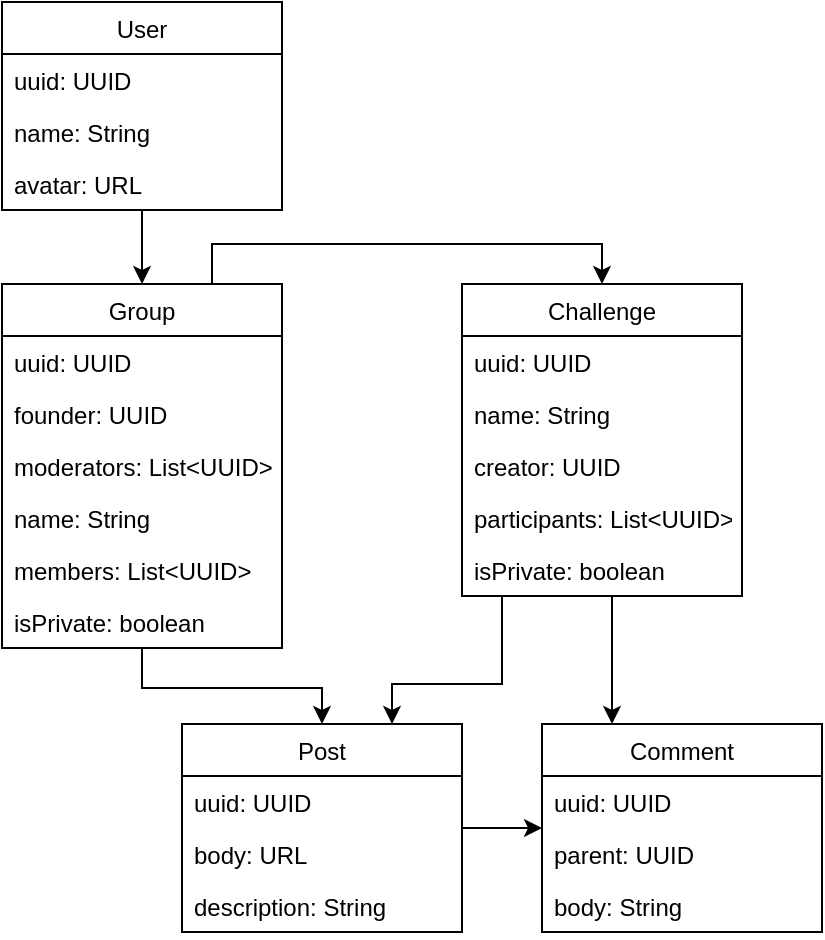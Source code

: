 <mxfile version="17.4.3" type="device"><diagram id="C5RBs43oDa-KdzZeNtuy" name="Page-1"><mxGraphModel dx="888" dy="801" grid="1" gridSize="10" guides="1" tooltips="1" connect="1" arrows="1" fold="1" page="1" pageScale="1" pageWidth="827" pageHeight="1169" math="0" shadow="0"><root><mxCell id="WIyWlLk6GJQsqaUBKTNV-0"/><mxCell id="WIyWlLk6GJQsqaUBKTNV-1" parent="WIyWlLk6GJQsqaUBKTNV-0"/><mxCell id="YACkPLwMgiVALbl3snE--10" value="" style="edgeStyle=orthogonalEdgeStyle;rounded=0;orthogonalLoop=1;jettySize=auto;html=1;entryX=0.5;entryY=0;entryDx=0;entryDy=0;" edge="1" parent="WIyWlLk6GJQsqaUBKTNV-1" source="YACkPLwMgiVALbl3snE--0" target="YACkPLwMgiVALbl3snE--4"><mxGeometry relative="1" as="geometry"/></mxCell><mxCell id="YACkPLwMgiVALbl3snE--0" value="User" style="swimlane;fontStyle=0;childLayout=stackLayout;horizontal=1;startSize=26;fillColor=none;horizontalStack=0;resizeParent=1;resizeParentMax=0;resizeLast=0;collapsible=1;marginBottom=0;" vertex="1" parent="WIyWlLk6GJQsqaUBKTNV-1"><mxGeometry x="40" y="80" width="140" height="104" as="geometry"/></mxCell><mxCell id="YACkPLwMgiVALbl3snE--1" value="uuid: UUID" style="text;strokeColor=none;fillColor=none;align=left;verticalAlign=top;spacingLeft=4;spacingRight=4;overflow=hidden;rotatable=0;points=[[0,0.5],[1,0.5]];portConstraint=eastwest;" vertex="1" parent="YACkPLwMgiVALbl3snE--0"><mxGeometry y="26" width="140" height="26" as="geometry"/></mxCell><mxCell id="YACkPLwMgiVALbl3snE--2" value="name: String" style="text;strokeColor=none;fillColor=none;align=left;verticalAlign=top;spacingLeft=4;spacingRight=4;overflow=hidden;rotatable=0;points=[[0,0.5],[1,0.5]];portConstraint=eastwest;" vertex="1" parent="YACkPLwMgiVALbl3snE--0"><mxGeometry y="52" width="140" height="26" as="geometry"/></mxCell><mxCell id="YACkPLwMgiVALbl3snE--3" value="avatar: URL" style="text;strokeColor=none;fillColor=none;align=left;verticalAlign=top;spacingLeft=4;spacingRight=4;overflow=hidden;rotatable=0;points=[[0,0.5],[1,0.5]];portConstraint=eastwest;" vertex="1" parent="YACkPLwMgiVALbl3snE--0"><mxGeometry y="78" width="140" height="26" as="geometry"/></mxCell><mxCell id="YACkPLwMgiVALbl3snE--18" value="" style="edgeStyle=orthogonalEdgeStyle;rounded=0;orthogonalLoop=1;jettySize=auto;html=1;entryX=0.5;entryY=0;entryDx=0;entryDy=0;exitX=0.75;exitY=0;exitDx=0;exitDy=0;" edge="1" parent="WIyWlLk6GJQsqaUBKTNV-1" source="YACkPLwMgiVALbl3snE--4" target="YACkPLwMgiVALbl3snE--11"><mxGeometry relative="1" as="geometry"/></mxCell><mxCell id="YACkPLwMgiVALbl3snE--28" value="" style="edgeStyle=orthogonalEdgeStyle;rounded=0;orthogonalLoop=1;jettySize=auto;html=1;entryX=0.5;entryY=0;entryDx=0;entryDy=0;" edge="1" parent="WIyWlLk6GJQsqaUBKTNV-1" source="YACkPLwMgiVALbl3snE--4" target="YACkPLwMgiVALbl3snE--19"><mxGeometry relative="1" as="geometry"><mxPoint x="110" y="534" as="targetPoint"/></mxGeometry></mxCell><mxCell id="YACkPLwMgiVALbl3snE--4" value="Group" style="swimlane;fontStyle=0;childLayout=stackLayout;horizontal=1;startSize=26;fillColor=none;horizontalStack=0;resizeParent=1;resizeParentMax=0;resizeLast=0;collapsible=1;marginBottom=0;" vertex="1" parent="WIyWlLk6GJQsqaUBKTNV-1"><mxGeometry x="40" y="221" width="140" height="182" as="geometry"/></mxCell><mxCell id="YACkPLwMgiVALbl3snE--7" value="uuid: UUID" style="text;strokeColor=none;fillColor=none;align=left;verticalAlign=top;spacingLeft=4;spacingRight=4;overflow=hidden;rotatable=0;points=[[0,0.5],[1,0.5]];portConstraint=eastwest;" vertex="1" parent="YACkPLwMgiVALbl3snE--4"><mxGeometry y="26" width="140" height="26" as="geometry"/></mxCell><mxCell id="YACkPLwMgiVALbl3snE--5" value="founder: UUID" style="text;strokeColor=none;fillColor=none;align=left;verticalAlign=top;spacingLeft=4;spacingRight=4;overflow=hidden;rotatable=0;points=[[0,0.5],[1,0.5]];portConstraint=eastwest;" vertex="1" parent="YACkPLwMgiVALbl3snE--4"><mxGeometry y="52" width="140" height="26" as="geometry"/></mxCell><mxCell id="YACkPLwMgiVALbl3snE--6" value="moderators: List&lt;UUID&gt;" style="text;strokeColor=none;fillColor=none;align=left;verticalAlign=top;spacingLeft=4;spacingRight=4;overflow=hidden;rotatable=0;points=[[0,0.5],[1,0.5]];portConstraint=eastwest;" vertex="1" parent="YACkPLwMgiVALbl3snE--4"><mxGeometry y="78" width="140" height="26" as="geometry"/></mxCell><mxCell id="YACkPLwMgiVALbl3snE--8" value="name: String" style="text;strokeColor=none;fillColor=none;align=left;verticalAlign=top;spacingLeft=4;spacingRight=4;overflow=hidden;rotatable=0;points=[[0,0.5],[1,0.5]];portConstraint=eastwest;" vertex="1" parent="YACkPLwMgiVALbl3snE--4"><mxGeometry y="104" width="140" height="26" as="geometry"/></mxCell><mxCell id="YACkPLwMgiVALbl3snE--9" value="members: List&lt;UUID&gt;" style="text;strokeColor=none;fillColor=none;align=left;verticalAlign=top;spacingLeft=4;spacingRight=4;overflow=hidden;rotatable=0;points=[[0,0.5],[1,0.5]];portConstraint=eastwest;" vertex="1" parent="YACkPLwMgiVALbl3snE--4"><mxGeometry y="130" width="140" height="26" as="geometry"/></mxCell><mxCell id="YACkPLwMgiVALbl3snE--15" value="isPrivate: boolean" style="text;strokeColor=none;fillColor=none;align=left;verticalAlign=top;spacingLeft=4;spacingRight=4;overflow=hidden;rotatable=0;points=[[0,0.5],[1,0.5]];portConstraint=eastwest;" vertex="1" parent="YACkPLwMgiVALbl3snE--4"><mxGeometry y="156" width="140" height="26" as="geometry"/></mxCell><mxCell id="YACkPLwMgiVALbl3snE--31" value="" style="edgeStyle=orthogonalEdgeStyle;rounded=0;orthogonalLoop=1;jettySize=auto;html=1;entryX=0.75;entryY=0;entryDx=0;entryDy=0;" edge="1" parent="WIyWlLk6GJQsqaUBKTNV-1" source="YACkPLwMgiVALbl3snE--11" target="YACkPLwMgiVALbl3snE--19"><mxGeometry relative="1" as="geometry"><Array as="points"><mxPoint x="290" y="421"/><mxPoint x="235" y="421"/></Array></mxGeometry></mxCell><mxCell id="YACkPLwMgiVALbl3snE--11" value="Challenge" style="swimlane;fontStyle=0;childLayout=stackLayout;horizontal=1;startSize=26;fillColor=none;horizontalStack=0;resizeParent=1;resizeParentMax=0;resizeLast=0;collapsible=1;marginBottom=0;" vertex="1" parent="WIyWlLk6GJQsqaUBKTNV-1"><mxGeometry x="270" y="221" width="140" height="156" as="geometry"/></mxCell><mxCell id="YACkPLwMgiVALbl3snE--12" value="uuid: UUID" style="text;strokeColor=none;fillColor=none;align=left;verticalAlign=top;spacingLeft=4;spacingRight=4;overflow=hidden;rotatable=0;points=[[0,0.5],[1,0.5]];portConstraint=eastwest;" vertex="1" parent="YACkPLwMgiVALbl3snE--11"><mxGeometry y="26" width="140" height="26" as="geometry"/></mxCell><mxCell id="YACkPLwMgiVALbl3snE--13" value="name: String" style="text;strokeColor=none;fillColor=none;align=left;verticalAlign=top;spacingLeft=4;spacingRight=4;overflow=hidden;rotatable=0;points=[[0,0.5],[1,0.5]];portConstraint=eastwest;" vertex="1" parent="YACkPLwMgiVALbl3snE--11"><mxGeometry y="52" width="140" height="26" as="geometry"/></mxCell><mxCell id="YACkPLwMgiVALbl3snE--16" value="creator: UUID" style="text;strokeColor=none;fillColor=none;align=left;verticalAlign=top;spacingLeft=4;spacingRight=4;overflow=hidden;rotatable=0;points=[[0,0.5],[1,0.5]];portConstraint=eastwest;" vertex="1" parent="YACkPLwMgiVALbl3snE--11"><mxGeometry y="78" width="140" height="26" as="geometry"/></mxCell><mxCell id="YACkPLwMgiVALbl3snE--17" value="participants: List&lt;UUID&gt;" style="text;strokeColor=none;fillColor=none;align=left;verticalAlign=top;spacingLeft=4;spacingRight=4;overflow=hidden;rotatable=0;points=[[0,0.5],[1,0.5]];portConstraint=eastwest;" vertex="1" parent="YACkPLwMgiVALbl3snE--11"><mxGeometry y="104" width="140" height="26" as="geometry"/></mxCell><mxCell id="YACkPLwMgiVALbl3snE--14" value="isPrivate: boolean" style="text;strokeColor=none;fillColor=none;align=left;verticalAlign=top;spacingLeft=4;spacingRight=4;overflow=hidden;rotatable=0;points=[[0,0.5],[1,0.5]];portConstraint=eastwest;" vertex="1" parent="YACkPLwMgiVALbl3snE--11"><mxGeometry y="130" width="140" height="26" as="geometry"/></mxCell><mxCell id="YACkPLwMgiVALbl3snE--36" value="" style="edgeStyle=orthogonalEdgeStyle;rounded=0;orthogonalLoop=1;jettySize=auto;html=1;" edge="1" parent="WIyWlLk6GJQsqaUBKTNV-1" source="YACkPLwMgiVALbl3snE--19" target="YACkPLwMgiVALbl3snE--23"><mxGeometry relative="1" as="geometry"><mxPoint x="360" y="493" as="targetPoint"/></mxGeometry></mxCell><mxCell id="YACkPLwMgiVALbl3snE--19" value="Post" style="swimlane;fontStyle=0;childLayout=stackLayout;horizontal=1;startSize=26;fillColor=none;horizontalStack=0;resizeParent=1;resizeParentMax=0;resizeLast=0;collapsible=1;marginBottom=0;" vertex="1" parent="WIyWlLk6GJQsqaUBKTNV-1"><mxGeometry x="130" y="441" width="140" height="104" as="geometry"/></mxCell><mxCell id="YACkPLwMgiVALbl3snE--20" value="uuid: UUID" style="text;strokeColor=none;fillColor=none;align=left;verticalAlign=top;spacingLeft=4;spacingRight=4;overflow=hidden;rotatable=0;points=[[0,0.5],[1,0.5]];portConstraint=eastwest;" vertex="1" parent="YACkPLwMgiVALbl3snE--19"><mxGeometry y="26" width="140" height="26" as="geometry"/></mxCell><mxCell id="YACkPLwMgiVALbl3snE--21" value="body: URL" style="text;strokeColor=none;fillColor=none;align=left;verticalAlign=top;spacingLeft=4;spacingRight=4;overflow=hidden;rotatable=0;points=[[0,0.5],[1,0.5]];portConstraint=eastwest;" vertex="1" parent="YACkPLwMgiVALbl3snE--19"><mxGeometry y="52" width="140" height="26" as="geometry"/></mxCell><mxCell id="YACkPLwMgiVALbl3snE--22" value="description: String" style="text;strokeColor=none;fillColor=none;align=left;verticalAlign=top;spacingLeft=4;spacingRight=4;overflow=hidden;rotatable=0;points=[[0,0.5],[1,0.5]];portConstraint=eastwest;" vertex="1" parent="YACkPLwMgiVALbl3snE--19"><mxGeometry y="78" width="140" height="26" as="geometry"/></mxCell><mxCell id="YACkPLwMgiVALbl3snE--23" value="Comment" style="swimlane;fontStyle=0;childLayout=stackLayout;horizontal=1;startSize=26;fillColor=none;horizontalStack=0;resizeParent=1;resizeParentMax=0;resizeLast=0;collapsible=1;marginBottom=0;" vertex="1" parent="WIyWlLk6GJQsqaUBKTNV-1"><mxGeometry x="310" y="441" width="140" height="104" as="geometry"/></mxCell><mxCell id="YACkPLwMgiVALbl3snE--26" value="uuid: UUID" style="text;strokeColor=none;fillColor=none;align=left;verticalAlign=top;spacingLeft=4;spacingRight=4;overflow=hidden;rotatable=0;points=[[0,0.5],[1,0.5]];portConstraint=eastwest;" vertex="1" parent="YACkPLwMgiVALbl3snE--23"><mxGeometry y="26" width="140" height="26" as="geometry"/></mxCell><mxCell id="YACkPLwMgiVALbl3snE--24" value="parent: UUID" style="text;strokeColor=none;fillColor=none;align=left;verticalAlign=top;spacingLeft=4;spacingRight=4;overflow=hidden;rotatable=0;points=[[0,0.5],[1,0.5]];portConstraint=eastwest;" vertex="1" parent="YACkPLwMgiVALbl3snE--23"><mxGeometry y="52" width="140" height="26" as="geometry"/></mxCell><mxCell id="YACkPLwMgiVALbl3snE--25" value="body: String" style="text;strokeColor=none;fillColor=none;align=left;verticalAlign=top;spacingLeft=4;spacingRight=4;overflow=hidden;rotatable=0;points=[[0,0.5],[1,0.5]];portConstraint=eastwest;" vertex="1" parent="YACkPLwMgiVALbl3snE--23"><mxGeometry y="78" width="140" height="26" as="geometry"/></mxCell><mxCell id="YACkPLwMgiVALbl3snE--34" style="edgeStyle=orthogonalEdgeStyle;rounded=0;orthogonalLoop=1;jettySize=auto;html=1;exitX=0.679;exitY=1;exitDx=0;exitDy=0;exitPerimeter=0;entryX=0.25;entryY=0;entryDx=0;entryDy=0;" edge="1" parent="WIyWlLk6GJQsqaUBKTNV-1" source="YACkPLwMgiVALbl3snE--14" target="YACkPLwMgiVALbl3snE--23"><mxGeometry relative="1" as="geometry"><mxPoint x="310" y="521" as="sourcePoint"/><mxPoint x="400" y="441" as="targetPoint"/><Array as="points"><mxPoint x="345" y="377"/></Array></mxGeometry></mxCell></root></mxGraphModel></diagram></mxfile>